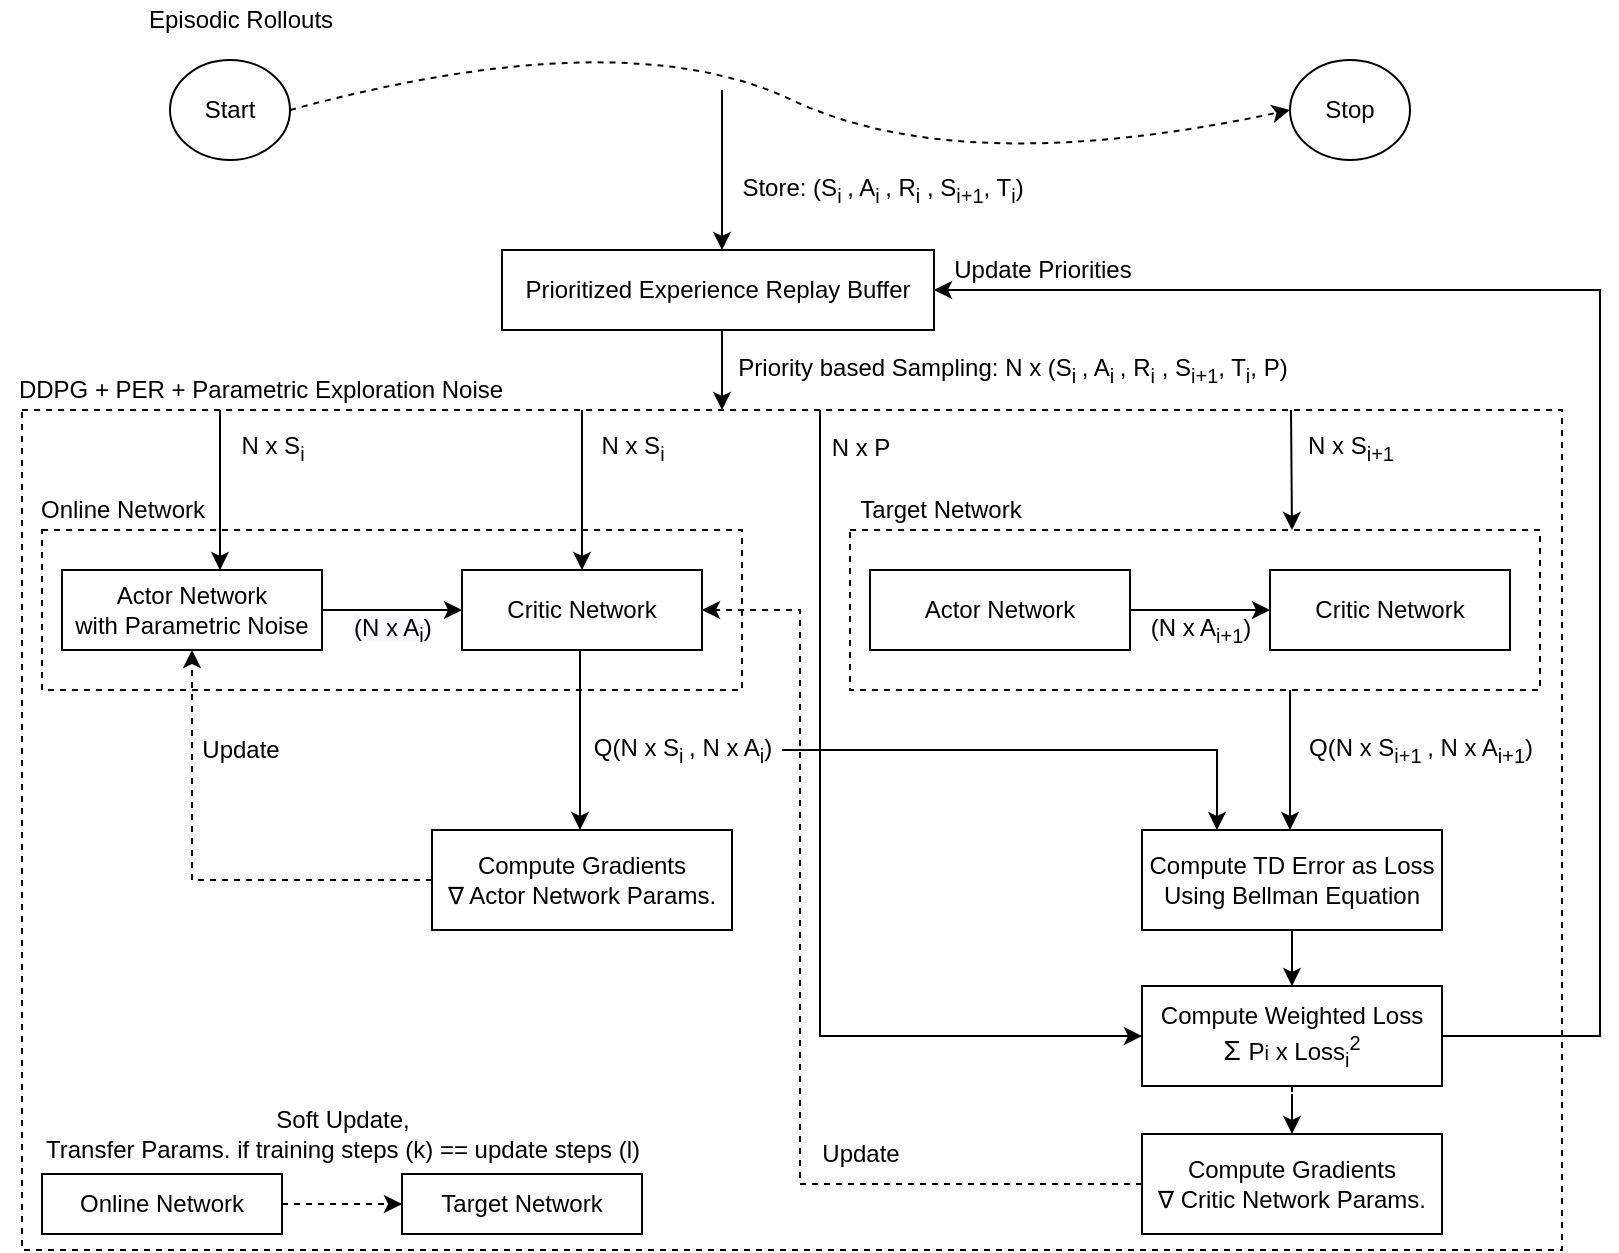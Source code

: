 <mxfile version="16.5.2" type="device"><diagram id="kTRMjmsaQn8JlxM7AO75" name="Page-1"><mxGraphModel dx="1422" dy="786" grid="1" gridSize="10" guides="1" tooltips="1" connect="1" arrows="1" fold="1" page="1" pageScale="1" pageWidth="827" pageHeight="1169" math="0" shadow="0"><root><mxCell id="0"/><mxCell id="1" parent="0"/><mxCell id="9P8VMHmREc_Mkh1Rg7YN-19" value="" style="rounded=0;whiteSpace=wrap;html=1;dashed=1;" parent="1" vertex="1"><mxGeometry x="21" y="310" width="770" height="420" as="geometry"/></mxCell><mxCell id="9P8VMHmREc_Mkh1Rg7YN-13" value="" style="rounded=0;whiteSpace=wrap;html=1;dashed=1;" parent="1" vertex="1"><mxGeometry x="31" y="370" width="350" height="80" as="geometry"/></mxCell><mxCell id="9P8VMHmREc_Mkh1Rg7YN-2" value="Episodic Rollouts" style="text;html=1;align=center;verticalAlign=middle;resizable=0;points=[];autosize=1;strokeColor=none;fillColor=none;" parent="1" vertex="1"><mxGeometry x="75" y="105" width="110" height="20" as="geometry"/></mxCell><mxCell id="9P8VMHmREc_Mkh1Rg7YN-3" value="Start" style="ellipse;whiteSpace=wrap;html=1;" parent="1" vertex="1"><mxGeometry x="95" y="135" width="60" height="50" as="geometry"/></mxCell><mxCell id="9P8VMHmREc_Mkh1Rg7YN-4" value="Stop" style="ellipse;whiteSpace=wrap;html=1;" parent="1" vertex="1"><mxGeometry x="655" y="135" width="60" height="50" as="geometry"/></mxCell><mxCell id="9P8VMHmREc_Mkh1Rg7YN-5" value="" style="curved=1;endArrow=classic;html=1;rounded=0;entryX=0;entryY=0.5;entryDx=0;entryDy=0;exitX=1;exitY=0.5;exitDx=0;exitDy=0;dashed=1;" parent="1" source="9P8VMHmREc_Mkh1Rg7YN-3" target="9P8VMHmREc_Mkh1Rg7YN-4" edge="1"><mxGeometry width="50" height="50" relative="1" as="geometry"><mxPoint x="371" y="445" as="sourcePoint"/><mxPoint x="421" y="395" as="targetPoint"/><Array as="points"><mxPoint x="321" y="115"/><mxPoint x="491" y="195"/></Array></mxGeometry></mxCell><mxCell id="9P8VMHmREc_Mkh1Rg7YN-63" style="edgeStyle=orthogonalEdgeStyle;rounded=0;orthogonalLoop=1;jettySize=auto;html=1;entryX=0;entryY=0.5;entryDx=0;entryDy=0;fontSize=12;fontColor=#000000;" parent="1" target="9P8VMHmREc_Mkh1Rg7YN-44" edge="1"><mxGeometry relative="1" as="geometry"><mxPoint x="420" y="310" as="sourcePoint"/><Array as="points"><mxPoint x="420" y="623"/></Array></mxGeometry></mxCell><mxCell id="9P8VMHmREc_Mkh1Rg7YN-6" value="Prioritized Experience Replay Buffer" style="rounded=0;whiteSpace=wrap;html=1;" parent="1" vertex="1"><mxGeometry x="261" y="230" width="216" height="40" as="geometry"/></mxCell><mxCell id="9P8VMHmREc_Mkh1Rg7YN-7" value="" style="endArrow=classic;html=1;rounded=0;" parent="1" edge="1"><mxGeometry width="50" height="50" relative="1" as="geometry"><mxPoint x="371" y="150" as="sourcePoint"/><mxPoint x="371" y="230" as="targetPoint"/></mxGeometry></mxCell><mxCell id="9P8VMHmREc_Mkh1Rg7YN-8" value="Store: (S&lt;sub&gt;i &lt;/sub&gt;, A&lt;sub&gt;i&amp;nbsp;&lt;/sub&gt;, R&lt;sub&gt;i&lt;/sub&gt; , S&lt;sub&gt;i+1&lt;/sub&gt;, T&lt;sub&gt;i&lt;/sub&gt;)" style="text;html=1;align=center;verticalAlign=middle;resizable=0;points=[];autosize=1;strokeColor=none;fillColor=none;" parent="1" vertex="1"><mxGeometry x="371" y="190" width="160" height="20" as="geometry"/></mxCell><mxCell id="9P8VMHmREc_Mkh1Rg7YN-9" value="" style="endArrow=classic;html=1;rounded=0;" parent="1" edge="1"><mxGeometry width="50" height="50" relative="1" as="geometry"><mxPoint x="371" y="270" as="sourcePoint"/><mxPoint x="371" y="310" as="targetPoint"/></mxGeometry></mxCell><mxCell id="9P8VMHmREc_Mkh1Rg7YN-10" value="Priority based Sampling: N x (S&lt;sub&gt;i &lt;/sub&gt;, A&lt;sub&gt;i&amp;nbsp;&lt;/sub&gt;, R&lt;sub&gt;i&lt;/sub&gt; , S&lt;sub&gt;i+1&lt;/sub&gt;, T&lt;sub&gt;i&lt;/sub&gt;, P)" style="text;html=1;align=center;verticalAlign=middle;resizable=0;points=[];autosize=1;strokeColor=none;fillColor=none;" parent="1" vertex="1"><mxGeometry x="371" y="280" width="290" height="20" as="geometry"/></mxCell><mxCell id="9P8VMHmREc_Mkh1Rg7YN-30" style="edgeStyle=orthogonalEdgeStyle;rounded=0;orthogonalLoop=1;jettySize=auto;html=1;exitX=1;exitY=0.5;exitDx=0;exitDy=0;" parent="1" source="9P8VMHmREc_Mkh1Rg7YN-11" target="9P8VMHmREc_Mkh1Rg7YN-12" edge="1"><mxGeometry relative="1" as="geometry"/></mxCell><mxCell id="9P8VMHmREc_Mkh1Rg7YN-11" value="Actor Network&lt;br&gt;with Parametric Noise" style="rounded=0;whiteSpace=wrap;html=1;" parent="1" vertex="1"><mxGeometry x="41" y="390" width="130" height="40" as="geometry"/></mxCell><mxCell id="9P8VMHmREc_Mkh1Rg7YN-12" value="Critic Network" style="rounded=0;whiteSpace=wrap;html=1;" parent="1" vertex="1"><mxGeometry x="241" y="390" width="120" height="40" as="geometry"/></mxCell><mxCell id="9P8VMHmREc_Mkh1Rg7YN-14" value="Online Network" style="text;html=1;align=center;verticalAlign=middle;resizable=0;points=[];autosize=1;strokeColor=none;fillColor=none;" parent="1" vertex="1"><mxGeometry x="21" y="350" width="100" height="20" as="geometry"/></mxCell><mxCell id="9P8VMHmREc_Mkh1Rg7YN-18" value="Target Network" style="text;html=1;align=center;verticalAlign=middle;resizable=0;points=[];autosize=1;strokeColor=none;fillColor=none;" parent="1" vertex="1"><mxGeometry x="430" y="350" width="100" height="20" as="geometry"/></mxCell><mxCell id="9P8VMHmREc_Mkh1Rg7YN-20" value="" style="endArrow=classic;html=1;rounded=0;" parent="1" edge="1"><mxGeometry width="50" height="50" relative="1" as="geometry"><mxPoint x="120" y="310" as="sourcePoint"/><mxPoint x="120" y="390" as="targetPoint"/></mxGeometry></mxCell><mxCell id="9P8VMHmREc_Mkh1Rg7YN-21" value="" style="endArrow=classic;html=1;rounded=0;entryX=0.5;entryY=0;entryDx=0;entryDy=0;" parent="1" target="9P8VMHmREc_Mkh1Rg7YN-12" edge="1"><mxGeometry width="50" height="50" relative="1" as="geometry"><mxPoint x="301" y="310" as="sourcePoint"/><mxPoint x="301" y="390" as="targetPoint"/></mxGeometry></mxCell><mxCell id="9P8VMHmREc_Mkh1Rg7YN-23" value="" style="endArrow=classic;html=1;rounded=0;" parent="1" edge="1"><mxGeometry width="50" height="50" relative="1" as="geometry"><mxPoint x="655.5" y="310" as="sourcePoint"/><mxPoint x="656" y="370" as="targetPoint"/></mxGeometry></mxCell><mxCell id="9P8VMHmREc_Mkh1Rg7YN-24" value="N x S&lt;sub&gt;i&lt;/sub&gt;" style="text;html=1;align=center;verticalAlign=middle;resizable=0;points=[];autosize=1;strokeColor=none;fillColor=none;" parent="1" vertex="1"><mxGeometry x="121" y="319" width="50" height="20" as="geometry"/></mxCell><mxCell id="9P8VMHmREc_Mkh1Rg7YN-25" value="N x S&lt;sub&gt;i&lt;/sub&gt;" style="text;html=1;align=center;verticalAlign=middle;resizable=0;points=[];autosize=1;strokeColor=none;fillColor=none;" parent="1" vertex="1"><mxGeometry x="301" y="319" width="50" height="20" as="geometry"/></mxCell><mxCell id="9P8VMHmREc_Mkh1Rg7YN-27" value="N x S&lt;sub&gt;i+1&lt;/sub&gt;" style="text;html=1;align=center;verticalAlign=middle;resizable=0;points=[];autosize=1;strokeColor=none;fillColor=none;" parent="1" vertex="1"><mxGeometry x="655" y="319" width="60" height="20" as="geometry"/></mxCell><mxCell id="9P8VMHmREc_Mkh1Rg7YN-32" value="" style="endArrow=classic;html=1;rounded=0;" parent="1" edge="1"><mxGeometry width="50" height="50" relative="1" as="geometry"><mxPoint x="300" y="430" as="sourcePoint"/><mxPoint x="300" y="520" as="targetPoint"/></mxGeometry></mxCell><mxCell id="9P8VMHmREc_Mkh1Rg7YN-42" style="edgeStyle=orthogonalEdgeStyle;rounded=0;orthogonalLoop=1;jettySize=auto;html=1;entryX=0.25;entryY=0;entryDx=0;entryDy=0;fontSize=12;fontColor=#000000;" parent="1" source="9P8VMHmREc_Mkh1Rg7YN-33" target="9P8VMHmREc_Mkh1Rg7YN-41" edge="1"><mxGeometry relative="1" as="geometry"/></mxCell><mxCell id="9P8VMHmREc_Mkh1Rg7YN-33" value="Q(N x S&lt;sub&gt;i&amp;nbsp;&lt;/sub&gt;, N x A&lt;sub&gt;i&lt;/sub&gt;)" style="text;html=1;align=center;verticalAlign=middle;resizable=0;points=[];autosize=1;strokeColor=none;fillColor=none;" parent="1" vertex="1"><mxGeometry x="301" y="470" width="100" height="20" as="geometry"/></mxCell><mxCell id="9P8VMHmREc_Mkh1Rg7YN-35" style="edgeStyle=orthogonalEdgeStyle;rounded=0;orthogonalLoop=1;jettySize=auto;html=1;entryX=0.5;entryY=1;entryDx=0;entryDy=0;fontSize=12;fontColor=#000000;dashed=1;" parent="1" source="9P8VMHmREc_Mkh1Rg7YN-34" target="9P8VMHmREc_Mkh1Rg7YN-11" edge="1"><mxGeometry relative="1" as="geometry"/></mxCell><mxCell id="9P8VMHmREc_Mkh1Rg7YN-34" value="Compute Gradients&lt;br&gt;&lt;span style=&quot;font-family: &amp;#34;arial&amp;#34; , sans-serif ; text-align: left&quot;&gt;&lt;font style=&quot;font-size: 12px&quot;&gt;∇ Actor Network Params.&lt;/font&gt;&lt;/span&gt;" style="rounded=0;whiteSpace=wrap;html=1;" parent="1" vertex="1"><mxGeometry x="226" y="520" width="150" height="50" as="geometry"/></mxCell><mxCell id="9P8VMHmREc_Mkh1Rg7YN-36" value="Update" style="text;html=1;align=center;verticalAlign=middle;resizable=0;points=[];autosize=1;strokeColor=none;fillColor=none;fontSize=12;fontColor=#000000;" parent="1" vertex="1"><mxGeometry x="105" y="470" width="50" height="20" as="geometry"/></mxCell><mxCell id="9P8VMHmREc_Mkh1Rg7YN-39" value="" style="endArrow=classic;html=1;rounded=0;" parent="1" edge="1"><mxGeometry width="50" height="50" relative="1" as="geometry"><mxPoint x="655" y="450" as="sourcePoint"/><mxPoint x="655" y="520" as="targetPoint"/></mxGeometry></mxCell><mxCell id="9P8VMHmREc_Mkh1Rg7YN-40" value="Q(N x S&lt;sub&gt;i+1&amp;nbsp;&lt;/sub&gt;, N x A&lt;sub&gt;i+1&lt;/sub&gt;)" style="text;html=1;align=center;verticalAlign=middle;resizable=0;points=[];autosize=1;strokeColor=none;fillColor=none;" parent="1" vertex="1"><mxGeometry x="655" y="470" width="130" height="20" as="geometry"/></mxCell><mxCell id="9P8VMHmREc_Mkh1Rg7YN-45" style="edgeStyle=orthogonalEdgeStyle;rounded=0;orthogonalLoop=1;jettySize=auto;html=1;fontSize=12;fontColor=#000000;" parent="1" source="9P8VMHmREc_Mkh1Rg7YN-41" target="9P8VMHmREc_Mkh1Rg7YN-44" edge="1"><mxGeometry relative="1" as="geometry"/></mxCell><mxCell id="9P8VMHmREc_Mkh1Rg7YN-41" value="Compute TD Error as Loss&lt;br&gt;Using Bellman Equation" style="rounded=0;whiteSpace=wrap;html=1;" parent="1" vertex="1"><mxGeometry x="581" y="520" width="150" height="50" as="geometry"/></mxCell><mxCell id="9P8VMHmREc_Mkh1Rg7YN-43" value="DDPG + PER + Parametric Exploration Noise" style="text;html=1;align=center;verticalAlign=middle;resizable=0;points=[];autosize=1;strokeColor=none;fillColor=none;fontSize=12;fontColor=#000000;" parent="1" vertex="1"><mxGeometry x="10" y="290" width="260" height="20" as="geometry"/></mxCell><mxCell id="9P8VMHmREc_Mkh1Rg7YN-54" style="edgeStyle=orthogonalEdgeStyle;rounded=0;orthogonalLoop=1;jettySize=auto;html=1;entryX=0.5;entryY=0;entryDx=0;entryDy=0;dashed=1;fontSize=12;fontColor=#000000;" parent="1" source="9P8VMHmREc_Mkh1Rg7YN-44" target="9P8VMHmREc_Mkh1Rg7YN-52" edge="1"><mxGeometry relative="1" as="geometry"/></mxCell><mxCell id="9P8VMHmREc_Mkh1Rg7YN-55" style="edgeStyle=orthogonalEdgeStyle;rounded=0;orthogonalLoop=1;jettySize=auto;html=1;entryX=1;entryY=0.5;entryDx=0;entryDy=0;fontSize=12;fontColor=#000000;" parent="1" source="9P8VMHmREc_Mkh1Rg7YN-44" target="9P8VMHmREc_Mkh1Rg7YN-6" edge="1"><mxGeometry relative="1" as="geometry"><Array as="points"><mxPoint x="810" y="623"/><mxPoint x="810" y="250"/></Array></mxGeometry></mxCell><mxCell id="9P8VMHmREc_Mkh1Rg7YN-44" value="Compute Weighted Loss&lt;br&gt;&lt;span style=&quot;font-family: &amp;#34;arial&amp;#34; , sans-serif ; font-size: 14px ; text-align: left&quot;&gt;Σ&lt;/span&gt;&lt;b style=&quot;font-family: &amp;#34;arial&amp;#34; , sans-serif ; font-size: 14px ; text-align: left&quot;&gt;&amp;nbsp;&lt;/b&gt;P&lt;span style=&quot;font-size: 10px&quot;&gt;i&lt;/span&gt;&amp;nbsp;x Loss&lt;sub&gt;i&lt;/sub&gt;&lt;sup&gt;2&lt;/sup&gt;" style="rounded=0;whiteSpace=wrap;html=1;" parent="1" vertex="1"><mxGeometry x="581" y="598" width="150" height="50" as="geometry"/></mxCell><mxCell id="9P8VMHmREc_Mkh1Rg7YN-47" value="Update" style="text;html=1;align=center;verticalAlign=middle;resizable=0;points=[];autosize=1;strokeColor=none;fillColor=none;fontSize=12;fontColor=#000000;" parent="1" vertex="1"><mxGeometry x="415" y="672" width="50" height="20" as="geometry"/></mxCell><mxCell id="9P8VMHmREc_Mkh1Rg7YN-50" style="edgeStyle=orthogonalEdgeStyle;rounded=0;orthogonalLoop=1;jettySize=auto;html=1;entryX=0;entryY=0.5;entryDx=0;entryDy=0;fontSize=12;fontColor=#000000;dashed=1;" parent="1" source="9P8VMHmREc_Mkh1Rg7YN-48" target="9P8VMHmREc_Mkh1Rg7YN-49" edge="1"><mxGeometry relative="1" as="geometry"/></mxCell><mxCell id="9P8VMHmREc_Mkh1Rg7YN-48" value="Online Network" style="rounded=0;whiteSpace=wrap;html=1;labelBackgroundColor=none;fontSize=12;fontColor=#000000;" parent="1" vertex="1"><mxGeometry x="31" y="692" width="120" height="30" as="geometry"/></mxCell><mxCell id="9P8VMHmREc_Mkh1Rg7YN-49" value="Target Network" style="rounded=0;whiteSpace=wrap;html=1;labelBackgroundColor=none;fontSize=12;fontColor=#000000;" parent="1" vertex="1"><mxGeometry x="211" y="692" width="120" height="30" as="geometry"/></mxCell><mxCell id="9P8VMHmREc_Mkh1Rg7YN-51" value="Soft Update,&lt;br&gt;Transfer Params. if training steps (k) == update steps (l)" style="text;html=1;align=center;verticalAlign=middle;resizable=0;points=[];autosize=1;strokeColor=none;fillColor=none;fontSize=12;fontColor=#000000;" parent="1" vertex="1"><mxGeometry x="26" y="657" width="310" height="30" as="geometry"/></mxCell><mxCell id="9P8VMHmREc_Mkh1Rg7YN-53" style="edgeStyle=orthogonalEdgeStyle;rounded=0;orthogonalLoop=1;jettySize=auto;html=1;entryX=1;entryY=0.5;entryDx=0;entryDy=0;fontSize=12;fontColor=#000000;dashed=1;" parent="1" source="9P8VMHmREc_Mkh1Rg7YN-52" target="9P8VMHmREc_Mkh1Rg7YN-12" edge="1"><mxGeometry relative="1" as="geometry"><Array as="points"><mxPoint x="410" y="697"/><mxPoint x="410" y="410"/></Array></mxGeometry></mxCell><mxCell id="9P8VMHmREc_Mkh1Rg7YN-52" value="Compute Gradients&lt;br&gt;&lt;span style=&quot;font-family: &amp;#34;arial&amp;#34; , sans-serif ; text-align: left&quot;&gt;&lt;font style=&quot;font-size: 12px&quot;&gt;∇ Critic Network Params.&lt;/font&gt;&lt;/span&gt;" style="rounded=0;whiteSpace=wrap;html=1;" parent="1" vertex="1"><mxGeometry x="581" y="672" width="150" height="50" as="geometry"/></mxCell><mxCell id="9P8VMHmREc_Mkh1Rg7YN-56" value="Update Priorities" style="text;html=1;align=center;verticalAlign=middle;resizable=0;points=[];autosize=1;strokeColor=none;fillColor=none;fontSize=12;fontColor=#000000;" parent="1" vertex="1"><mxGeometry x="481" y="230" width="100" height="20" as="geometry"/></mxCell><mxCell id="9P8VMHmREc_Mkh1Rg7YN-57" value="" style="rounded=0;whiteSpace=wrap;html=1;dashed=1;" parent="1" vertex="1"><mxGeometry x="435" y="370" width="345" height="80" as="geometry"/></mxCell><mxCell id="9P8VMHmREc_Mkh1Rg7YN-60" style="edgeStyle=orthogonalEdgeStyle;rounded=0;orthogonalLoop=1;jettySize=auto;html=1;exitX=1;exitY=0.5;exitDx=0;exitDy=0;entryX=0;entryY=0.5;entryDx=0;entryDy=0;fontSize=12;fontColor=#000000;" parent="1" source="9P8VMHmREc_Mkh1Rg7YN-58" target="9P8VMHmREc_Mkh1Rg7YN-59" edge="1"><mxGeometry relative="1" as="geometry"/></mxCell><mxCell id="9P8VMHmREc_Mkh1Rg7YN-58" value="Actor Network" style="rounded=0;whiteSpace=wrap;html=1;" parent="1" vertex="1"><mxGeometry x="445" y="390" width="130" height="40" as="geometry"/></mxCell><mxCell id="9P8VMHmREc_Mkh1Rg7YN-59" value="Critic Network" style="rounded=0;whiteSpace=wrap;html=1;" parent="1" vertex="1"><mxGeometry x="645" y="390" width="120" height="40" as="geometry"/></mxCell><mxCell id="9P8VMHmREc_Mkh1Rg7YN-61" value="(N x A&lt;sub&gt;i+1&lt;/sub&gt;)" style="text;html=1;align=center;verticalAlign=middle;resizable=0;points=[];autosize=1;strokeColor=none;fillColor=none;fontSize=12;fontColor=#000000;" parent="1" vertex="1"><mxGeometry x="575" y="410" width="70" height="20" as="geometry"/></mxCell><mxCell id="9P8VMHmREc_Mkh1Rg7YN-62" value="&lt;span style=&quot;color: rgb(0 , 0 , 0) ; font-family: &amp;#34;helvetica&amp;#34; ; font-size: 12px ; font-style: normal ; font-weight: 400 ; letter-spacing: normal ; text-align: center ; text-indent: 0px ; text-transform: none ; word-spacing: 0px ; background-color: rgb(248 , 249 , 250) ; display: inline ; float: none&quot;&gt;(N x A&lt;/span&gt;&lt;sub style=&quot;color: rgb(0 , 0 , 0) ; font-family: &amp;#34;helvetica&amp;#34; ; font-style: normal ; font-weight: 400 ; letter-spacing: normal ; text-align: center ; text-indent: 0px ; text-transform: none ; word-spacing: 0px ; background-color: rgb(248 , 249 , 250)&quot;&gt;i&lt;/sub&gt;&lt;span style=&quot;color: rgb(0 , 0 , 0) ; font-family: &amp;#34;helvetica&amp;#34; ; font-size: 12px ; font-style: normal ; font-weight: 400 ; letter-spacing: normal ; text-align: center ; text-indent: 0px ; text-transform: none ; word-spacing: 0px ; background-color: rgb(248 , 249 , 250) ; display: inline ; float: none&quot;&gt;)&lt;/span&gt;" style="text;whiteSpace=wrap;html=1;fontSize=12;fontColor=#000000;" parent="1" vertex="1"><mxGeometry x="185" y="405" width="70" height="30" as="geometry"/></mxCell><mxCell id="9P8VMHmREc_Mkh1Rg7YN-64" value="N x P" style="text;html=1;align=center;verticalAlign=middle;resizable=0;points=[];autosize=1;strokeColor=none;fillColor=none;fontSize=12;fontColor=#000000;" parent="1" vertex="1"><mxGeometry x="420" y="319" width="40" height="20" as="geometry"/></mxCell></root></mxGraphModel></diagram></mxfile>